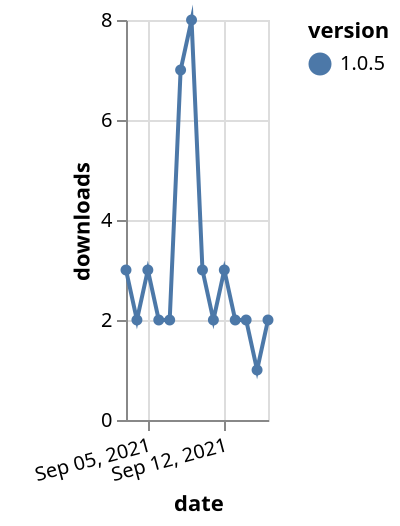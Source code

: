 {"$schema": "https://vega.github.io/schema/vega-lite/v5.json", "description": "A simple bar chart with embedded data.", "data": {"values": [{"date": "2021-09-03", "total": 5071, "delta": 3, "version": "1.0.5"}, {"date": "2021-09-04", "total": 5073, "delta": 2, "version": "1.0.5"}, {"date": "2021-09-05", "total": 5076, "delta": 3, "version": "1.0.5"}, {"date": "2021-09-06", "total": 5078, "delta": 2, "version": "1.0.5"}, {"date": "2021-09-07", "total": 5080, "delta": 2, "version": "1.0.5"}, {"date": "2021-09-08", "total": 5087, "delta": 7, "version": "1.0.5"}, {"date": "2021-09-09", "total": 5095, "delta": 8, "version": "1.0.5"}, {"date": "2021-09-10", "total": 5098, "delta": 3, "version": "1.0.5"}, {"date": "2021-09-11", "total": 5100, "delta": 2, "version": "1.0.5"}, {"date": "2021-09-12", "total": 5103, "delta": 3, "version": "1.0.5"}, {"date": "2021-09-13", "total": 5105, "delta": 2, "version": "1.0.5"}, {"date": "2021-09-14", "total": 5107, "delta": 2, "version": "1.0.5"}, {"date": "2021-09-15", "total": 5108, "delta": 1, "version": "1.0.5"}, {"date": "2021-09-16", "total": 5110, "delta": 2, "version": "1.0.5"}]}, "width": "container", "mark": {"type": "line", "point": {"filled": true}}, "encoding": {"x": {"field": "date", "type": "temporal", "timeUnit": "yearmonthdate", "title": "date", "axis": {"labelAngle": -15}}, "y": {"field": "delta", "type": "quantitative", "title": "downloads"}, "color": {"field": "version", "type": "nominal"}, "tooltip": {"field": "delta"}}}